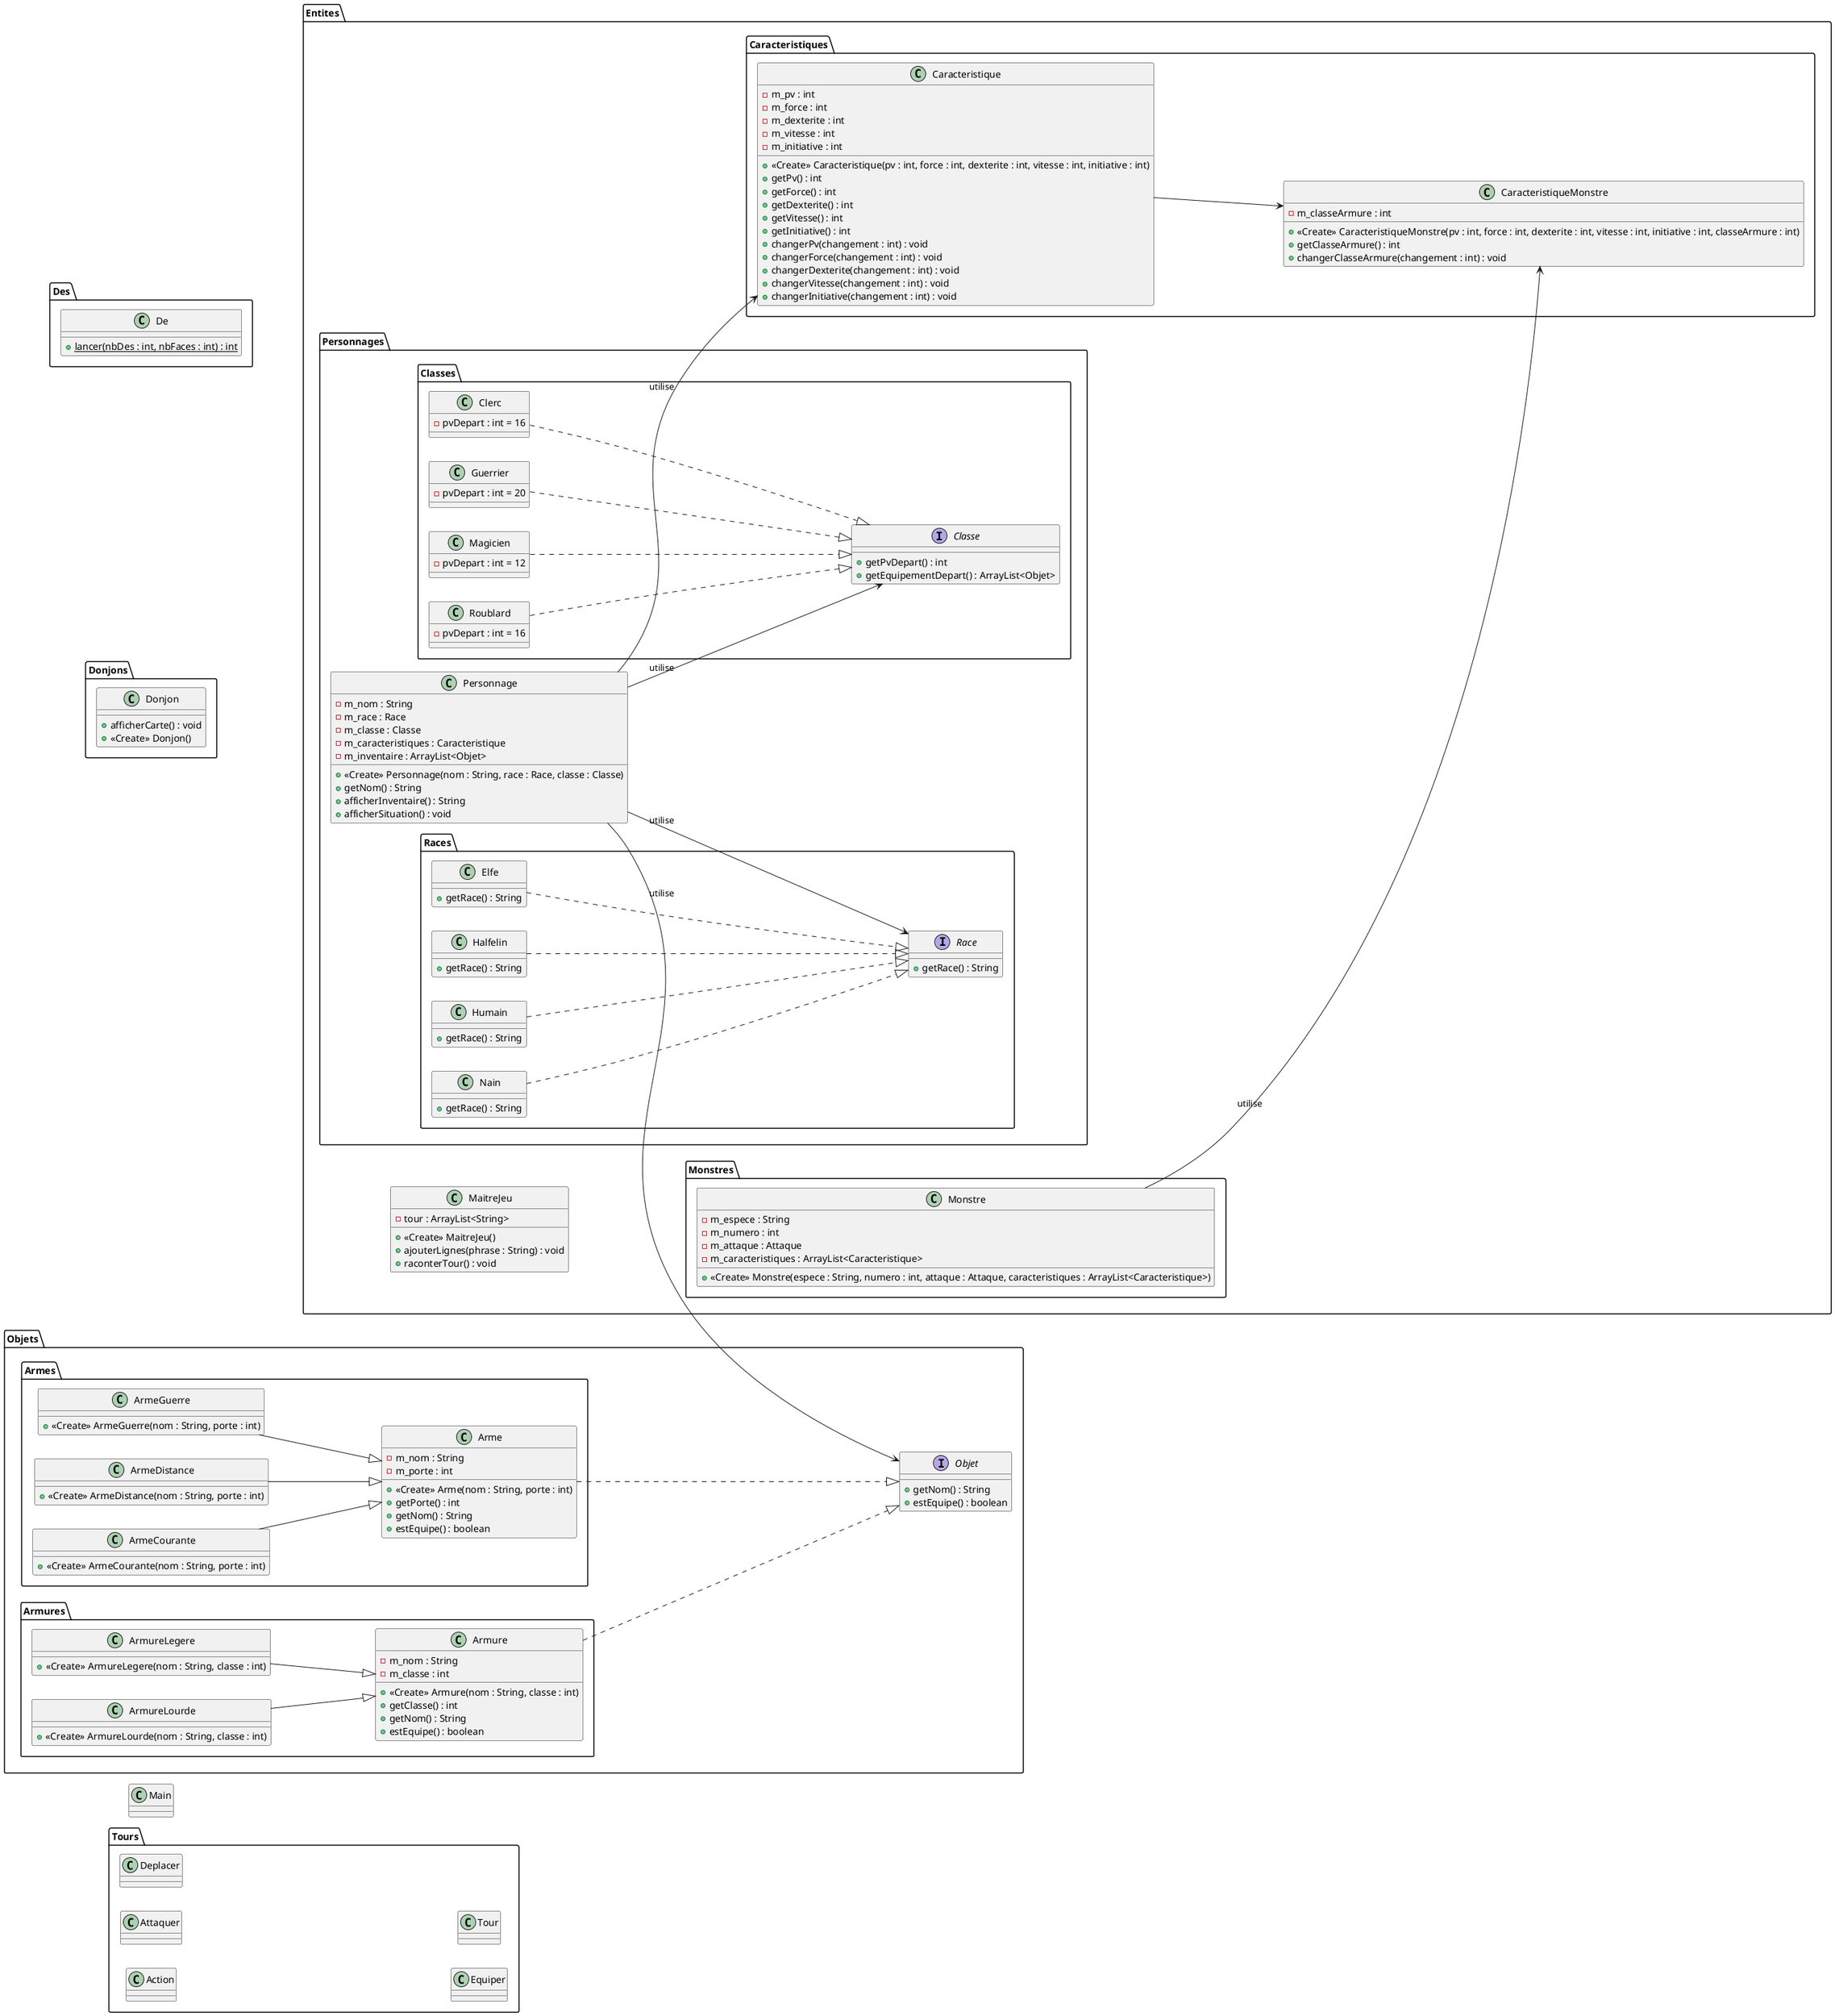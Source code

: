 @startuml
left to right direction

class Main {
}

package Entites {
    package Personnages {
        class Personnage {
            - m_nom : String
            - m_race : Race
            - m_classe : Classe
            - m_caracteristiques : Caracteristique
            - m_inventaire : ArrayList<Objet>
            + <<Create>> Personnage(nom : String, race : Race, classe : Classe)
            + getNom() : String
            + afficherInventaire() : String
            + afficherSituation() : void
        }

        package Races {
            interface Race {
                + getRace() : String
            }

            class Elfe {
                + getRace() : String
            }

            class Halfelin {
                + getRace() : String
            }

            class Humain {
                + getRace() : String
            }

            class Nain {
                + getRace() : String
            }

            Elfe ..|> Race
            Halfelin ..|> Race
            Humain ..|> Race
            Nain ..|> Race
        }

        Personnage --> Race : utilise

        package Classes {
            interface Classe {
                + getPvDepart() : int
                + getEquipementDepart() : ArrayList<Objet>
            }

            class Clerc {
                - pvDepart : int = 16
            }
            class Guerrier {
                - pvDepart : int = 20
            }
            class Magicien {
                - pvDepart : int = 12
            }
            class Roublard {
                - pvDepart : int = 16
            }

            Clerc ..|> Classe
            Guerrier ..|> Classe
            Magicien ..|> Classe
            Roublard ..|> Classe
        }
    }

    class MaitreJeu {
        - tour : ArrayList<String>
        + <<Create>> MaitreJeu()
        + ajouterLignes(phrase : String) : void
        + raconterTour() : void
    }

    Personnage --> Classe : utilise

    package Monstres {
        class Monstre {
            - m_espece : String
            - m_numero : int
            - m_attaque : Attaque
            - m_caracteristiques : ArrayList<Caracteristique>
            + <<Create>> Monstre(espece : String, numero : int, attaque : Attaque, caracteristiques : ArrayList<Caracteristique>)
        }
    }

    package Caracteristiques {
        class Caracteristique {
            - m_pv : int
            - m_force : int
            - m_dexterite : int
            - m_vitesse : int
            - m_initiative : int

            + <<Create>> Caracteristique(pv : int, force : int, dexterite : int, vitesse : int, initiative : int)
            + getPv() : int
            + getForce() : int
            + getDexterite() : int
            + getVitesse() : int
            + getInitiative() : int
            + changerPv(changement : int) : void
            + changerForce(changement : int) : void
            + changerDexterite(changement : int) : void
            + changerVitesse(changement : int) : void
            + changerInitiative(changement : int) : void
        }

        class CaracteristiqueMonstre {
            - m_classeArmure : int
            + <<Create>> CaracteristiqueMonstre(pv : int, force : int, dexterite : int, vitesse : int, initiative : int, classeArmure : int)
            + getClasseArmure() : int
            + changerClasseArmure(changement : int) : void
        }

        Caracteristique --> CaracteristiqueMonstre
    }

    Monstre --> CaracteristiqueMonstre : utilise
    Personnage --> Caracteristique : utilise
}

package Objets {
    interface Objet {
        + getNom() : String
        + estEquipe() : boolean
    }

    package Armes {
        class Arme {
            - m_nom : String
            - m_porte : int
            + <<Create>> Arme(nom : String, porte : int)
            + getPorte() : int
            + getNom() : String
            + estEquipe() : boolean
        }
        Arme ..|> Objet

        class ArmeGuerre {
            + <<Create>> ArmeGuerre(nom : String, porte : int)
        }
        class ArmeDistance {
            + <<Create>> ArmeDistance(nom : String, porte : int)
        }
        class ArmeCourante {
            + <<Create>> ArmeCourante(nom : String, porte : int)
        }

        ArmeCourante --|> Arme
        ArmeGuerre --|> Arme
        ArmeDistance --|> Arme
    }

    package Armures {
        class Armure {
            - m_nom : String
            - m_classe : int
            + <<Create>> Armure(nom : String, classe : int)
            + getClasse() : int
            + getNom() : String
            + estEquipe() : boolean
        }
        Armure ..|> Objet

        class ArmureLegere {
            + <<Create>> ArmureLegere(nom : String, classe : int)
        }
        class ArmureLourde {
            + <<Create>> ArmureLourde(nom : String, classe : int)
        }

        ArmureLegere --|> Armure
        ArmureLourde --|> Armure
    }
}

Personnage --> Objet : utilise

package Donjons {
    class Donjon {
        + afficherCarte() : void
        + <<Create>> Donjon()
    }
}

package Des {
    class De {
        + {static} lancer(nbDes : int, nbFaces : int) : int
    }
}

package Tours {
    class Action {
    }

    class Attaquer {
    }

    class Deplacer {
    }

    class Equiper {
    }

    class Tour {
    }
}

@enduml